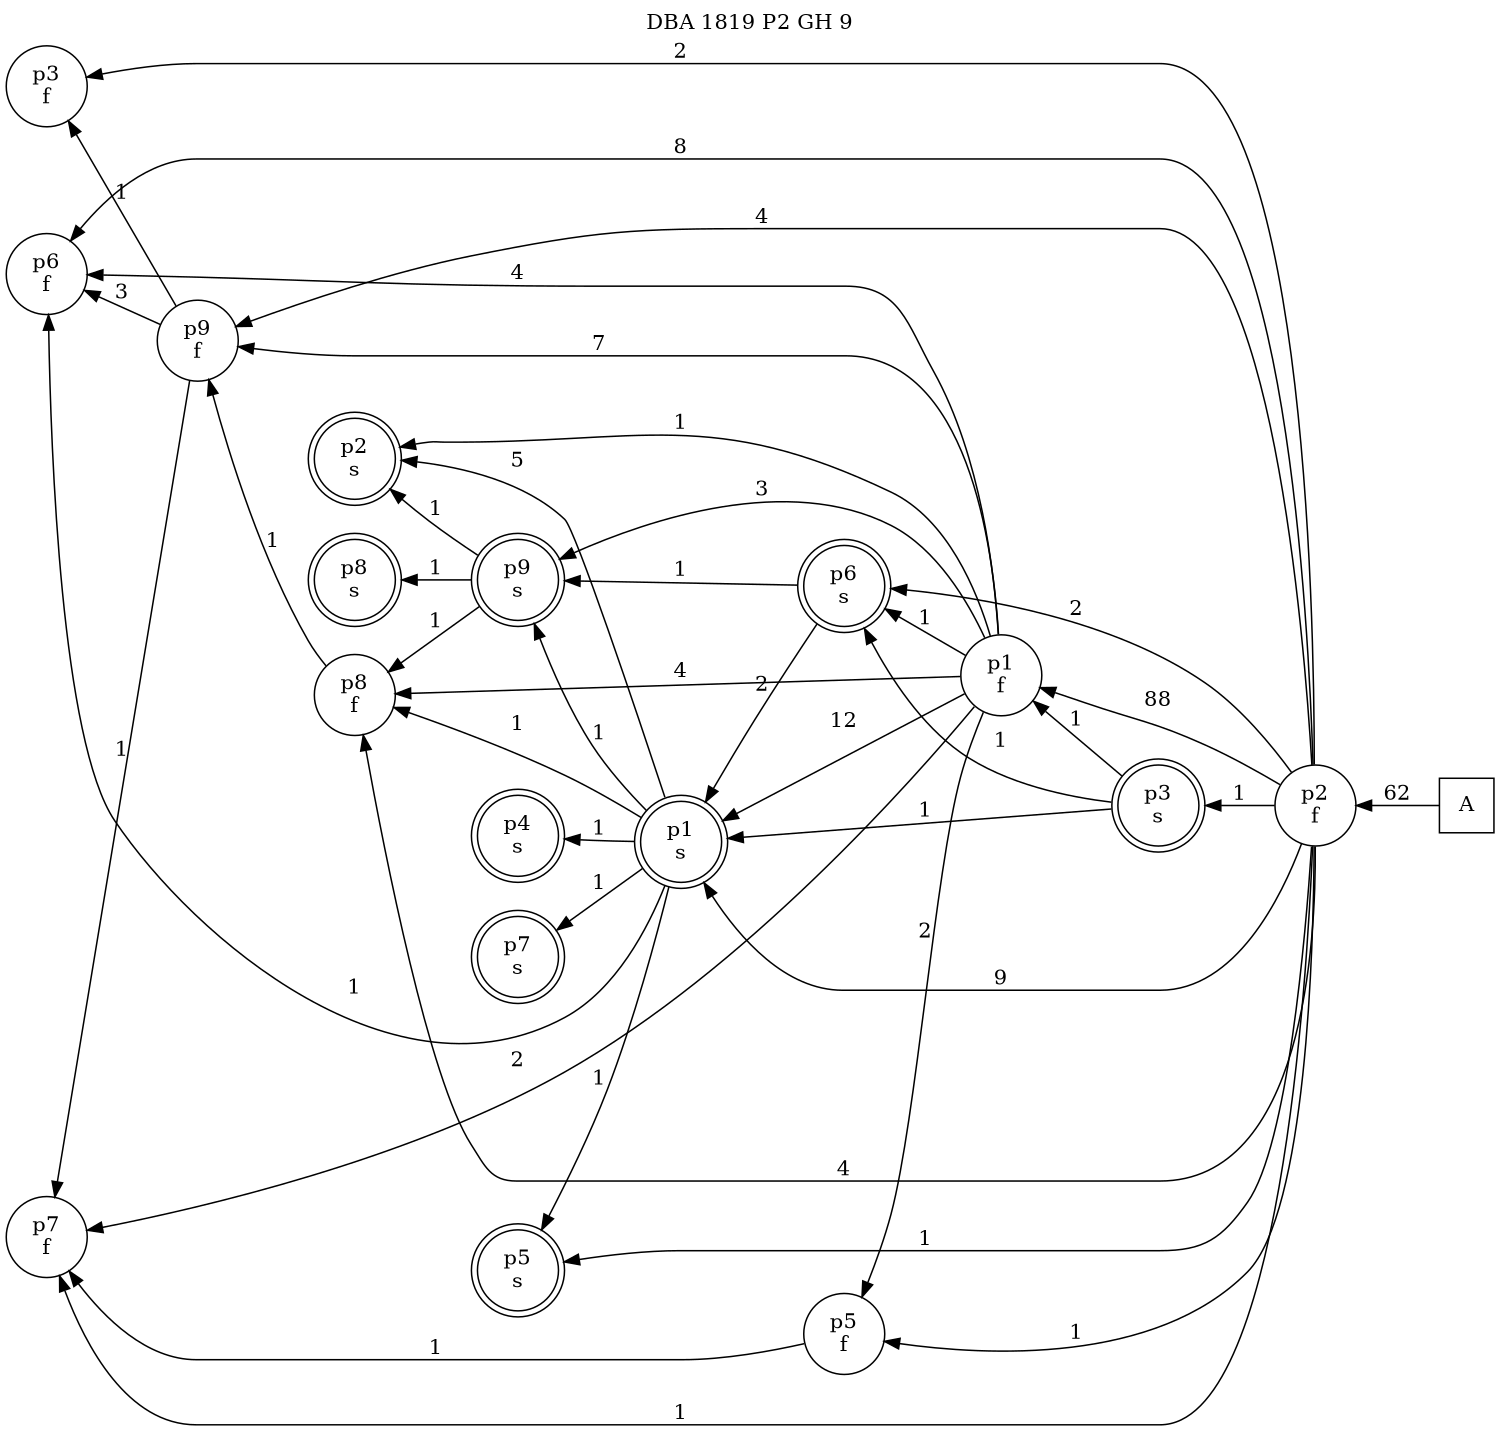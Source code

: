 digraph DBA_1819_P2_GH_9_LOW {
labelloc="tl"
label= " DBA 1819 P2 GH 9 "
rankdir="RL";
graph [ size=" 10 , 10 !"]

"A" [shape="square" label="A"]
"p2_f" [shape="circle" label="p2
f"]
"p1_f" [shape="circle" label="p1
f"]
"p9_f" [shape="circle" label="p9
f"]
"p3_f" [shape="circle" label="p3
f"]
"p7_f" [shape="circle" label="p7
f"]
"p6_f" [shape="circle" label="p6
f"]
"p6_s" [shape="doublecircle" label="p6
s"]
"p1_s" [shape="doublecircle" label="p1
s"]
"p2_s" [shape="doublecircle" label="p2
s"]
"p3_s" [shape="doublecircle" label="p3
s"]
"p7_s" [shape="doublecircle" label="p7
s"]
"p8_f" [shape="circle" label="p8
f"]
"p4_s" [shape="doublecircle" label="p4
s"]
"p9_s" [shape="doublecircle" label="p9
s"]
"p5_f" [shape="circle" label="p5
f"]
"p5_s" [shape="doublecircle" label="p5
s"]
"p8_s" [shape="doublecircle" label="p8
s"]
"A" -> "p2_f" [ label=62]
"p2_f" -> "p1_f" [ label=88]
"p2_f" -> "p9_f" [ label=4]
"p2_f" -> "p3_f" [ label=2]
"p2_f" -> "p7_f" [ label=1]
"p2_f" -> "p6_f" [ label=8]
"p2_f" -> "p6_s" [ label=2]
"p2_f" -> "p1_s" [ label=9]
"p2_f" -> "p3_s" [ label=1]
"p2_f" -> "p8_f" [ label=4]
"p2_f" -> "p5_f" [ label=1]
"p2_f" -> "p5_s" [ label=1]
"p1_f" -> "p9_f" [ label=7]
"p1_f" -> "p7_f" [ label=2]
"p1_f" -> "p6_f" [ label=4]
"p1_f" -> "p6_s" [ label=1]
"p1_f" -> "p1_s" [ label=12]
"p1_f" -> "p2_s" [ label=1]
"p1_f" -> "p8_f" [ label=4]
"p1_f" -> "p9_s" [ label=3]
"p1_f" -> "p5_f" [ label=2]
"p9_f" -> "p3_f" [ label=1]
"p9_f" -> "p7_f" [ label=1]
"p9_f" -> "p6_f" [ label=3]
"p6_s" -> "p1_s" [ label=2]
"p6_s" -> "p9_s" [ label=1]
"p1_s" -> "p6_f" [ label=1]
"p1_s" -> "p2_s" [ label=5]
"p1_s" -> "p7_s" [ label=1]
"p1_s" -> "p8_f" [ label=1]
"p1_s" -> "p4_s" [ label=1]
"p1_s" -> "p9_s" [ label=1]
"p1_s" -> "p5_s" [ label=1]
"p3_s" -> "p1_f" [ label=1]
"p3_s" -> "p6_s" [ label=1]
"p3_s" -> "p1_s" [ label=1]
"p8_f" -> "p9_f" [ label=1]
"p9_s" -> "p2_s" [ label=1]
"p9_s" -> "p8_f" [ label=1]
"p9_s" -> "p8_s" [ label=1]
"p5_f" -> "p7_f" [ label=1]
}
